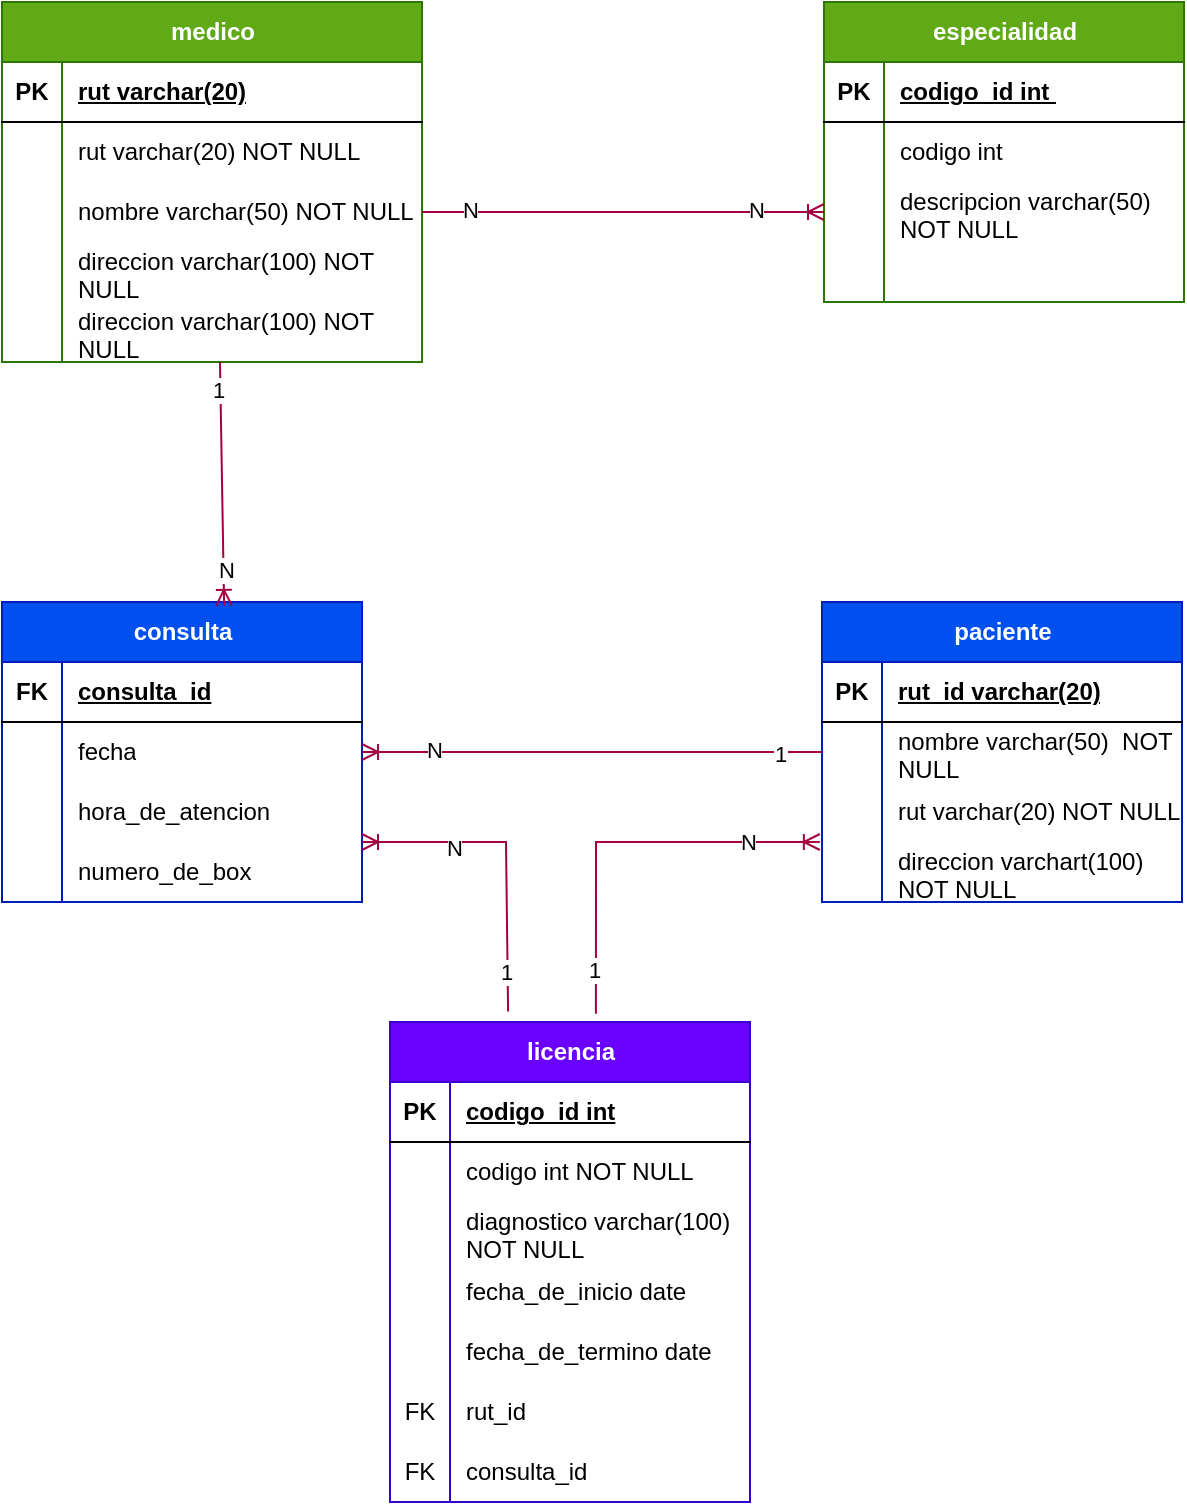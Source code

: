 <mxfile>
    <diagram name="Página-1" id="LM-IHPGKq-MYbFQBjceD">
        <mxGraphModel dx="1216" dy="787" grid="1" gridSize="10" guides="1" tooltips="1" connect="1" arrows="1" fold="1" page="1" pageScale="1" pageWidth="827" pageHeight="1169" math="0" shadow="0">
            <root>
                <mxCell id="0"/>
                <mxCell id="1" parent="0"/>
                <mxCell id="K-xoixM8OnuwbOQIEA0w-10" value="medico" style="shape=table;startSize=30;container=1;collapsible=1;childLayout=tableLayout;fixedRows=1;rowLines=0;fontStyle=1;align=center;resizeLast=1;html=1;fillColor=#60a917;fontColor=#ffffff;strokeColor=#2D7600;" parent="1" vertex="1">
                    <mxGeometry x="130" y="140" width="210" height="180" as="geometry"/>
                </mxCell>
                <mxCell id="K-xoixM8OnuwbOQIEA0w-11" value="" style="shape=tableRow;horizontal=0;startSize=0;swimlaneHead=0;swimlaneBody=0;fillColor=none;collapsible=0;dropTarget=0;points=[[0,0.5],[1,0.5]];portConstraint=eastwest;top=0;left=0;right=0;bottom=1;" parent="K-xoixM8OnuwbOQIEA0w-10" vertex="1">
                    <mxGeometry y="30" width="210" height="30" as="geometry"/>
                </mxCell>
                <mxCell id="K-xoixM8OnuwbOQIEA0w-12" value="PK" style="shape=partialRectangle;connectable=0;fillColor=none;top=0;left=0;bottom=0;right=0;fontStyle=1;overflow=hidden;whiteSpace=wrap;html=1;" parent="K-xoixM8OnuwbOQIEA0w-11" vertex="1">
                    <mxGeometry width="30" height="30" as="geometry">
                        <mxRectangle width="30" height="30" as="alternateBounds"/>
                    </mxGeometry>
                </mxCell>
                <mxCell id="K-xoixM8OnuwbOQIEA0w-13" value="rut varchar(20)" style="shape=partialRectangle;connectable=0;fillColor=none;top=0;left=0;bottom=0;right=0;align=left;spacingLeft=6;fontStyle=5;overflow=hidden;whiteSpace=wrap;html=1;" parent="K-xoixM8OnuwbOQIEA0w-11" vertex="1">
                    <mxGeometry x="30" width="180" height="30" as="geometry">
                        <mxRectangle width="180" height="30" as="alternateBounds"/>
                    </mxGeometry>
                </mxCell>
                <mxCell id="K-xoixM8OnuwbOQIEA0w-14" value="" style="shape=tableRow;horizontal=0;startSize=0;swimlaneHead=0;swimlaneBody=0;fillColor=none;collapsible=0;dropTarget=0;points=[[0,0.5],[1,0.5]];portConstraint=eastwest;top=0;left=0;right=0;bottom=0;" parent="K-xoixM8OnuwbOQIEA0w-10" vertex="1">
                    <mxGeometry y="60" width="210" height="30" as="geometry"/>
                </mxCell>
                <mxCell id="K-xoixM8OnuwbOQIEA0w-15" value="" style="shape=partialRectangle;connectable=0;fillColor=none;top=0;left=0;bottom=0;right=0;editable=1;overflow=hidden;whiteSpace=wrap;html=1;" parent="K-xoixM8OnuwbOQIEA0w-14" vertex="1">
                    <mxGeometry width="30" height="30" as="geometry">
                        <mxRectangle width="30" height="30" as="alternateBounds"/>
                    </mxGeometry>
                </mxCell>
                <mxCell id="K-xoixM8OnuwbOQIEA0w-16" value="rut varchar(20) NOT NULL" style="shape=partialRectangle;connectable=0;fillColor=none;top=0;left=0;bottom=0;right=0;align=left;spacingLeft=6;overflow=hidden;whiteSpace=wrap;html=1;" parent="K-xoixM8OnuwbOQIEA0w-14" vertex="1">
                    <mxGeometry x="30" width="180" height="30" as="geometry">
                        <mxRectangle width="180" height="30" as="alternateBounds"/>
                    </mxGeometry>
                </mxCell>
                <mxCell id="K-xoixM8OnuwbOQIEA0w-17" value="" style="shape=tableRow;horizontal=0;startSize=0;swimlaneHead=0;swimlaneBody=0;fillColor=none;collapsible=0;dropTarget=0;points=[[0,0.5],[1,0.5]];portConstraint=eastwest;top=0;left=0;right=0;bottom=0;" parent="K-xoixM8OnuwbOQIEA0w-10" vertex="1">
                    <mxGeometry y="90" width="210" height="30" as="geometry"/>
                </mxCell>
                <mxCell id="K-xoixM8OnuwbOQIEA0w-18" value="" style="shape=partialRectangle;connectable=0;fillColor=none;top=0;left=0;bottom=0;right=0;editable=1;overflow=hidden;whiteSpace=wrap;html=1;" parent="K-xoixM8OnuwbOQIEA0w-17" vertex="1">
                    <mxGeometry width="30" height="30" as="geometry">
                        <mxRectangle width="30" height="30" as="alternateBounds"/>
                    </mxGeometry>
                </mxCell>
                <mxCell id="K-xoixM8OnuwbOQIEA0w-19" value="nombre varchar(50) NOT NULL&amp;nbsp;" style="shape=partialRectangle;connectable=0;fillColor=none;top=0;left=0;bottom=0;right=0;align=left;spacingLeft=6;overflow=hidden;whiteSpace=wrap;html=1;" parent="K-xoixM8OnuwbOQIEA0w-17" vertex="1">
                    <mxGeometry x="30" width="180" height="30" as="geometry">
                        <mxRectangle width="180" height="30" as="alternateBounds"/>
                    </mxGeometry>
                </mxCell>
                <mxCell id="K-xoixM8OnuwbOQIEA0w-20" value="" style="shape=tableRow;horizontal=0;startSize=0;swimlaneHead=0;swimlaneBody=0;fillColor=none;collapsible=0;dropTarget=0;points=[[0,0.5],[1,0.5]];portConstraint=eastwest;top=0;left=0;right=0;bottom=0;" parent="K-xoixM8OnuwbOQIEA0w-10" vertex="1">
                    <mxGeometry y="120" width="210" height="30" as="geometry"/>
                </mxCell>
                <mxCell id="K-xoixM8OnuwbOQIEA0w-21" value="" style="shape=partialRectangle;connectable=0;fillColor=none;top=0;left=0;bottom=0;right=0;editable=1;overflow=hidden;whiteSpace=wrap;html=1;" parent="K-xoixM8OnuwbOQIEA0w-20" vertex="1">
                    <mxGeometry width="30" height="30" as="geometry">
                        <mxRectangle width="30" height="30" as="alternateBounds"/>
                    </mxGeometry>
                </mxCell>
                <mxCell id="K-xoixM8OnuwbOQIEA0w-22" value="direccion varchar(100) NOT NULL" style="shape=partialRectangle;connectable=0;fillColor=none;top=0;left=0;bottom=0;right=0;align=left;spacingLeft=6;overflow=hidden;whiteSpace=wrap;html=1;" parent="K-xoixM8OnuwbOQIEA0w-20" vertex="1">
                    <mxGeometry x="30" width="180" height="30" as="geometry">
                        <mxRectangle width="180" height="30" as="alternateBounds"/>
                    </mxGeometry>
                </mxCell>
                <mxCell id="K-xoixM8OnuwbOQIEA0w-383" value="" style="shape=tableRow;horizontal=0;startSize=0;swimlaneHead=0;swimlaneBody=0;fillColor=none;collapsible=0;dropTarget=0;points=[[0,0.5],[1,0.5]];portConstraint=eastwest;top=0;left=0;right=0;bottom=0;" parent="K-xoixM8OnuwbOQIEA0w-10" vertex="1">
                    <mxGeometry y="150" width="210" height="30" as="geometry"/>
                </mxCell>
                <mxCell id="K-xoixM8OnuwbOQIEA0w-384" value="" style="shape=partialRectangle;connectable=0;fillColor=none;top=0;left=0;bottom=0;right=0;editable=1;overflow=hidden;whiteSpace=wrap;html=1;" parent="K-xoixM8OnuwbOQIEA0w-383" vertex="1">
                    <mxGeometry width="30" height="30" as="geometry">
                        <mxRectangle width="30" height="30" as="alternateBounds"/>
                    </mxGeometry>
                </mxCell>
                <mxCell id="K-xoixM8OnuwbOQIEA0w-385" value="direccion varchar(100) NOT NULL" style="shape=partialRectangle;connectable=0;fillColor=none;top=0;left=0;bottom=0;right=0;align=left;spacingLeft=6;overflow=hidden;whiteSpace=wrap;html=1;" parent="K-xoixM8OnuwbOQIEA0w-383" vertex="1">
                    <mxGeometry x="30" width="180" height="30" as="geometry">
                        <mxRectangle width="180" height="30" as="alternateBounds"/>
                    </mxGeometry>
                </mxCell>
                <mxCell id="K-xoixM8OnuwbOQIEA0w-23" value="especialidad" style="shape=table;startSize=30;container=1;collapsible=1;childLayout=tableLayout;fixedRows=1;rowLines=0;fontStyle=1;align=center;resizeLast=1;html=1;fillColor=#60a917;fontColor=#ffffff;strokeColor=#2D7600;" parent="1" vertex="1">
                    <mxGeometry x="541" y="140" width="180" height="150" as="geometry"/>
                </mxCell>
                <mxCell id="K-xoixM8OnuwbOQIEA0w-24" value="" style="shape=tableRow;horizontal=0;startSize=0;swimlaneHead=0;swimlaneBody=0;fillColor=none;collapsible=0;dropTarget=0;points=[[0,0.5],[1,0.5]];portConstraint=eastwest;top=0;left=0;right=0;bottom=1;" parent="K-xoixM8OnuwbOQIEA0w-23" vertex="1">
                    <mxGeometry y="30" width="180" height="30" as="geometry"/>
                </mxCell>
                <mxCell id="K-xoixM8OnuwbOQIEA0w-25" value="PK" style="shape=partialRectangle;connectable=0;fillColor=none;top=0;left=0;bottom=0;right=0;fontStyle=1;overflow=hidden;whiteSpace=wrap;html=1;" parent="K-xoixM8OnuwbOQIEA0w-24" vertex="1">
                    <mxGeometry width="30" height="30" as="geometry">
                        <mxRectangle width="30" height="30" as="alternateBounds"/>
                    </mxGeometry>
                </mxCell>
                <mxCell id="K-xoixM8OnuwbOQIEA0w-26" value="codigo_id int&amp;nbsp;" style="shape=partialRectangle;connectable=0;fillColor=none;top=0;left=0;bottom=0;right=0;align=left;spacingLeft=6;fontStyle=5;overflow=hidden;whiteSpace=wrap;html=1;" parent="K-xoixM8OnuwbOQIEA0w-24" vertex="1">
                    <mxGeometry x="30" width="150" height="30" as="geometry">
                        <mxRectangle width="150" height="30" as="alternateBounds"/>
                    </mxGeometry>
                </mxCell>
                <mxCell id="K-xoixM8OnuwbOQIEA0w-27" value="" style="shape=tableRow;horizontal=0;startSize=0;swimlaneHead=0;swimlaneBody=0;fillColor=none;collapsible=0;dropTarget=0;points=[[0,0.5],[1,0.5]];portConstraint=eastwest;top=0;left=0;right=0;bottom=0;" parent="K-xoixM8OnuwbOQIEA0w-23" vertex="1">
                    <mxGeometry y="60" width="180" height="30" as="geometry"/>
                </mxCell>
                <mxCell id="K-xoixM8OnuwbOQIEA0w-28" value="" style="shape=partialRectangle;connectable=0;fillColor=none;top=0;left=0;bottom=0;right=0;editable=1;overflow=hidden;whiteSpace=wrap;html=1;" parent="K-xoixM8OnuwbOQIEA0w-27" vertex="1">
                    <mxGeometry width="30" height="30" as="geometry">
                        <mxRectangle width="30" height="30" as="alternateBounds"/>
                    </mxGeometry>
                </mxCell>
                <mxCell id="K-xoixM8OnuwbOQIEA0w-29" value="codigo int&amp;nbsp;" style="shape=partialRectangle;connectable=0;fillColor=none;top=0;left=0;bottom=0;right=0;align=left;spacingLeft=6;overflow=hidden;whiteSpace=wrap;html=1;" parent="K-xoixM8OnuwbOQIEA0w-27" vertex="1">
                    <mxGeometry x="30" width="150" height="30" as="geometry">
                        <mxRectangle width="150" height="30" as="alternateBounds"/>
                    </mxGeometry>
                </mxCell>
                <mxCell id="K-xoixM8OnuwbOQIEA0w-30" value="" style="shape=tableRow;horizontal=0;startSize=0;swimlaneHead=0;swimlaneBody=0;fillColor=none;collapsible=0;dropTarget=0;points=[[0,0.5],[1,0.5]];portConstraint=eastwest;top=0;left=0;right=0;bottom=0;" parent="K-xoixM8OnuwbOQIEA0w-23" vertex="1">
                    <mxGeometry y="90" width="180" height="30" as="geometry"/>
                </mxCell>
                <mxCell id="K-xoixM8OnuwbOQIEA0w-31" value="" style="shape=partialRectangle;connectable=0;fillColor=none;top=0;left=0;bottom=0;right=0;editable=1;overflow=hidden;whiteSpace=wrap;html=1;" parent="K-xoixM8OnuwbOQIEA0w-30" vertex="1">
                    <mxGeometry width="30" height="30" as="geometry">
                        <mxRectangle width="30" height="30" as="alternateBounds"/>
                    </mxGeometry>
                </mxCell>
                <mxCell id="K-xoixM8OnuwbOQIEA0w-32" value="descripcion varchar(50)&amp;nbsp; NOT NULL" style="shape=partialRectangle;connectable=0;fillColor=none;top=0;left=0;bottom=0;right=0;align=left;spacingLeft=6;overflow=hidden;whiteSpace=wrap;html=1;" parent="K-xoixM8OnuwbOQIEA0w-30" vertex="1">
                    <mxGeometry x="30" width="150" height="30" as="geometry">
                        <mxRectangle width="150" height="30" as="alternateBounds"/>
                    </mxGeometry>
                </mxCell>
                <mxCell id="K-xoixM8OnuwbOQIEA0w-33" value="" style="shape=tableRow;horizontal=0;startSize=0;swimlaneHead=0;swimlaneBody=0;fillColor=none;collapsible=0;dropTarget=0;points=[[0,0.5],[1,0.5]];portConstraint=eastwest;top=0;left=0;right=0;bottom=0;" parent="K-xoixM8OnuwbOQIEA0w-23" vertex="1">
                    <mxGeometry y="120" width="180" height="30" as="geometry"/>
                </mxCell>
                <mxCell id="K-xoixM8OnuwbOQIEA0w-34" value="" style="shape=partialRectangle;connectable=0;fillColor=none;top=0;left=0;bottom=0;right=0;editable=1;overflow=hidden;whiteSpace=wrap;html=1;" parent="K-xoixM8OnuwbOQIEA0w-33" vertex="1">
                    <mxGeometry width="30" height="30" as="geometry">
                        <mxRectangle width="30" height="30" as="alternateBounds"/>
                    </mxGeometry>
                </mxCell>
                <mxCell id="K-xoixM8OnuwbOQIEA0w-35" value="" style="shape=partialRectangle;connectable=0;fillColor=none;top=0;left=0;bottom=0;right=0;align=left;spacingLeft=6;overflow=hidden;whiteSpace=wrap;html=1;" parent="K-xoixM8OnuwbOQIEA0w-33" vertex="1">
                    <mxGeometry x="30" width="150" height="30" as="geometry">
                        <mxRectangle width="150" height="30" as="alternateBounds"/>
                    </mxGeometry>
                </mxCell>
                <mxCell id="K-xoixM8OnuwbOQIEA0w-36" value="consulta" style="shape=table;startSize=30;container=1;collapsible=1;childLayout=tableLayout;fixedRows=1;rowLines=0;fontStyle=1;align=center;resizeLast=1;html=1;fillColor=#0050ef;fontColor=#ffffff;strokeColor=#001DBC;" parent="1" vertex="1">
                    <mxGeometry x="130" y="440" width="180" height="150" as="geometry"/>
                </mxCell>
                <mxCell id="K-xoixM8OnuwbOQIEA0w-37" value="" style="shape=tableRow;horizontal=0;startSize=0;swimlaneHead=0;swimlaneBody=0;fillColor=none;collapsible=0;dropTarget=0;points=[[0,0.5],[1,0.5]];portConstraint=eastwest;top=0;left=0;right=0;bottom=1;" parent="K-xoixM8OnuwbOQIEA0w-36" vertex="1">
                    <mxGeometry y="30" width="180" height="30" as="geometry"/>
                </mxCell>
                <mxCell id="K-xoixM8OnuwbOQIEA0w-38" value="FK" style="shape=partialRectangle;connectable=0;fillColor=none;top=0;left=0;bottom=0;right=0;fontStyle=1;overflow=hidden;whiteSpace=wrap;html=1;" parent="K-xoixM8OnuwbOQIEA0w-37" vertex="1">
                    <mxGeometry width="30" height="30" as="geometry">
                        <mxRectangle width="30" height="30" as="alternateBounds"/>
                    </mxGeometry>
                </mxCell>
                <mxCell id="K-xoixM8OnuwbOQIEA0w-39" value="consulta_id" style="shape=partialRectangle;connectable=0;fillColor=none;top=0;left=0;bottom=0;right=0;align=left;spacingLeft=6;fontStyle=5;overflow=hidden;whiteSpace=wrap;html=1;" parent="K-xoixM8OnuwbOQIEA0w-37" vertex="1">
                    <mxGeometry x="30" width="150" height="30" as="geometry">
                        <mxRectangle width="150" height="30" as="alternateBounds"/>
                    </mxGeometry>
                </mxCell>
                <mxCell id="K-xoixM8OnuwbOQIEA0w-40" value="" style="shape=tableRow;horizontal=0;startSize=0;swimlaneHead=0;swimlaneBody=0;fillColor=none;collapsible=0;dropTarget=0;points=[[0,0.5],[1,0.5]];portConstraint=eastwest;top=0;left=0;right=0;bottom=0;" parent="K-xoixM8OnuwbOQIEA0w-36" vertex="1">
                    <mxGeometry y="60" width="180" height="30" as="geometry"/>
                </mxCell>
                <mxCell id="K-xoixM8OnuwbOQIEA0w-41" value="" style="shape=partialRectangle;connectable=0;fillColor=none;top=0;left=0;bottom=0;right=0;editable=1;overflow=hidden;whiteSpace=wrap;html=1;" parent="K-xoixM8OnuwbOQIEA0w-40" vertex="1">
                    <mxGeometry width="30" height="30" as="geometry">
                        <mxRectangle width="30" height="30" as="alternateBounds"/>
                    </mxGeometry>
                </mxCell>
                <mxCell id="K-xoixM8OnuwbOQIEA0w-42" value="fecha" style="shape=partialRectangle;connectable=0;fillColor=none;top=0;left=0;bottom=0;right=0;align=left;spacingLeft=6;overflow=hidden;whiteSpace=wrap;html=1;" parent="K-xoixM8OnuwbOQIEA0w-40" vertex="1">
                    <mxGeometry x="30" width="150" height="30" as="geometry">
                        <mxRectangle width="150" height="30" as="alternateBounds"/>
                    </mxGeometry>
                </mxCell>
                <mxCell id="K-xoixM8OnuwbOQIEA0w-43" value="" style="shape=tableRow;horizontal=0;startSize=0;swimlaneHead=0;swimlaneBody=0;fillColor=none;collapsible=0;dropTarget=0;points=[[0,0.5],[1,0.5]];portConstraint=eastwest;top=0;left=0;right=0;bottom=0;" parent="K-xoixM8OnuwbOQIEA0w-36" vertex="1">
                    <mxGeometry y="90" width="180" height="30" as="geometry"/>
                </mxCell>
                <mxCell id="K-xoixM8OnuwbOQIEA0w-44" value="" style="shape=partialRectangle;connectable=0;fillColor=none;top=0;left=0;bottom=0;right=0;editable=1;overflow=hidden;whiteSpace=wrap;html=1;" parent="K-xoixM8OnuwbOQIEA0w-43" vertex="1">
                    <mxGeometry width="30" height="30" as="geometry">
                        <mxRectangle width="30" height="30" as="alternateBounds"/>
                    </mxGeometry>
                </mxCell>
                <mxCell id="K-xoixM8OnuwbOQIEA0w-45" value="hora_de_atencion" style="shape=partialRectangle;connectable=0;fillColor=none;top=0;left=0;bottom=0;right=0;align=left;spacingLeft=6;overflow=hidden;whiteSpace=wrap;html=1;" parent="K-xoixM8OnuwbOQIEA0w-43" vertex="1">
                    <mxGeometry x="30" width="150" height="30" as="geometry">
                        <mxRectangle width="150" height="30" as="alternateBounds"/>
                    </mxGeometry>
                </mxCell>
                <mxCell id="K-xoixM8OnuwbOQIEA0w-46" value="" style="shape=tableRow;horizontal=0;startSize=0;swimlaneHead=0;swimlaneBody=0;fillColor=none;collapsible=0;dropTarget=0;points=[[0,0.5],[1,0.5]];portConstraint=eastwest;top=0;left=0;right=0;bottom=0;" parent="K-xoixM8OnuwbOQIEA0w-36" vertex="1">
                    <mxGeometry y="120" width="180" height="30" as="geometry"/>
                </mxCell>
                <mxCell id="K-xoixM8OnuwbOQIEA0w-47" value="" style="shape=partialRectangle;connectable=0;fillColor=none;top=0;left=0;bottom=0;right=0;editable=1;overflow=hidden;whiteSpace=wrap;html=1;" parent="K-xoixM8OnuwbOQIEA0w-46" vertex="1">
                    <mxGeometry width="30" height="30" as="geometry">
                        <mxRectangle width="30" height="30" as="alternateBounds"/>
                    </mxGeometry>
                </mxCell>
                <mxCell id="K-xoixM8OnuwbOQIEA0w-48" value="numero_de_box" style="shape=partialRectangle;connectable=0;fillColor=none;top=0;left=0;bottom=0;right=0;align=left;spacingLeft=6;overflow=hidden;whiteSpace=wrap;html=1;" parent="K-xoixM8OnuwbOQIEA0w-46" vertex="1">
                    <mxGeometry x="30" width="150" height="30" as="geometry">
                        <mxRectangle width="150" height="30" as="alternateBounds"/>
                    </mxGeometry>
                </mxCell>
                <mxCell id="K-xoixM8OnuwbOQIEA0w-49" value="paciente" style="shape=table;startSize=30;container=1;collapsible=1;childLayout=tableLayout;fixedRows=1;rowLines=0;fontStyle=1;align=center;resizeLast=1;html=1;fillColor=#0050ef;fontColor=#ffffff;strokeColor=#001DBC;" parent="1" vertex="1">
                    <mxGeometry x="540" y="440" width="180" height="150" as="geometry"/>
                </mxCell>
                <mxCell id="K-xoixM8OnuwbOQIEA0w-50" value="" style="shape=tableRow;horizontal=0;startSize=0;swimlaneHead=0;swimlaneBody=0;fillColor=none;collapsible=0;dropTarget=0;points=[[0,0.5],[1,0.5]];portConstraint=eastwest;top=0;left=0;right=0;bottom=1;" parent="K-xoixM8OnuwbOQIEA0w-49" vertex="1">
                    <mxGeometry y="30" width="180" height="30" as="geometry"/>
                </mxCell>
                <mxCell id="K-xoixM8OnuwbOQIEA0w-51" value="PK" style="shape=partialRectangle;connectable=0;fillColor=none;top=0;left=0;bottom=0;right=0;fontStyle=1;overflow=hidden;whiteSpace=wrap;html=1;" parent="K-xoixM8OnuwbOQIEA0w-50" vertex="1">
                    <mxGeometry width="30" height="30" as="geometry">
                        <mxRectangle width="30" height="30" as="alternateBounds"/>
                    </mxGeometry>
                </mxCell>
                <mxCell id="K-xoixM8OnuwbOQIEA0w-52" value="rut_id varchar(20)" style="shape=partialRectangle;connectable=0;fillColor=none;top=0;left=0;bottom=0;right=0;align=left;spacingLeft=6;fontStyle=5;overflow=hidden;whiteSpace=wrap;html=1;" parent="K-xoixM8OnuwbOQIEA0w-50" vertex="1">
                    <mxGeometry x="30" width="150" height="30" as="geometry">
                        <mxRectangle width="150" height="30" as="alternateBounds"/>
                    </mxGeometry>
                </mxCell>
                <mxCell id="K-xoixM8OnuwbOQIEA0w-53" value="" style="shape=tableRow;horizontal=0;startSize=0;swimlaneHead=0;swimlaneBody=0;fillColor=none;collapsible=0;dropTarget=0;points=[[0,0.5],[1,0.5]];portConstraint=eastwest;top=0;left=0;right=0;bottom=0;" parent="K-xoixM8OnuwbOQIEA0w-49" vertex="1">
                    <mxGeometry y="60" width="180" height="30" as="geometry"/>
                </mxCell>
                <mxCell id="K-xoixM8OnuwbOQIEA0w-54" value="" style="shape=partialRectangle;connectable=0;fillColor=none;top=0;left=0;bottom=0;right=0;editable=1;overflow=hidden;whiteSpace=wrap;html=1;" parent="K-xoixM8OnuwbOQIEA0w-53" vertex="1">
                    <mxGeometry width="30" height="30" as="geometry">
                        <mxRectangle width="30" height="30" as="alternateBounds"/>
                    </mxGeometry>
                </mxCell>
                <mxCell id="K-xoixM8OnuwbOQIEA0w-55" value="nombre varchar(50)&amp;nbsp; NOT NULL" style="shape=partialRectangle;connectable=0;fillColor=none;top=0;left=0;bottom=0;right=0;align=left;spacingLeft=6;overflow=hidden;whiteSpace=wrap;html=1;" parent="K-xoixM8OnuwbOQIEA0w-53" vertex="1">
                    <mxGeometry x="30" width="150" height="30" as="geometry">
                        <mxRectangle width="150" height="30" as="alternateBounds"/>
                    </mxGeometry>
                </mxCell>
                <mxCell id="K-xoixM8OnuwbOQIEA0w-56" value="" style="shape=tableRow;horizontal=0;startSize=0;swimlaneHead=0;swimlaneBody=0;fillColor=none;collapsible=0;dropTarget=0;points=[[0,0.5],[1,0.5]];portConstraint=eastwest;top=0;left=0;right=0;bottom=0;" parent="K-xoixM8OnuwbOQIEA0w-49" vertex="1">
                    <mxGeometry y="90" width="180" height="30" as="geometry"/>
                </mxCell>
                <mxCell id="K-xoixM8OnuwbOQIEA0w-57" value="" style="shape=partialRectangle;connectable=0;fillColor=none;top=0;left=0;bottom=0;right=0;editable=1;overflow=hidden;whiteSpace=wrap;html=1;" parent="K-xoixM8OnuwbOQIEA0w-56" vertex="1">
                    <mxGeometry width="30" height="30" as="geometry">
                        <mxRectangle width="30" height="30" as="alternateBounds"/>
                    </mxGeometry>
                </mxCell>
                <mxCell id="K-xoixM8OnuwbOQIEA0w-58" value="rut varchar(20) NOT NULL" style="shape=partialRectangle;connectable=0;fillColor=none;top=0;left=0;bottom=0;right=0;align=left;spacingLeft=6;overflow=hidden;whiteSpace=wrap;html=1;" parent="K-xoixM8OnuwbOQIEA0w-56" vertex="1">
                    <mxGeometry x="30" width="150" height="30" as="geometry">
                        <mxRectangle width="150" height="30" as="alternateBounds"/>
                    </mxGeometry>
                </mxCell>
                <mxCell id="K-xoixM8OnuwbOQIEA0w-59" value="" style="shape=tableRow;horizontal=0;startSize=0;swimlaneHead=0;swimlaneBody=0;fillColor=none;collapsible=0;dropTarget=0;points=[[0,0.5],[1,0.5]];portConstraint=eastwest;top=0;left=0;right=0;bottom=0;" parent="K-xoixM8OnuwbOQIEA0w-49" vertex="1">
                    <mxGeometry y="120" width="180" height="30" as="geometry"/>
                </mxCell>
                <mxCell id="K-xoixM8OnuwbOQIEA0w-60" value="" style="shape=partialRectangle;connectable=0;fillColor=none;top=0;left=0;bottom=0;right=0;editable=1;overflow=hidden;whiteSpace=wrap;html=1;" parent="K-xoixM8OnuwbOQIEA0w-59" vertex="1">
                    <mxGeometry width="30" height="30" as="geometry">
                        <mxRectangle width="30" height="30" as="alternateBounds"/>
                    </mxGeometry>
                </mxCell>
                <mxCell id="K-xoixM8OnuwbOQIEA0w-61" value="direccion varchart(100) NOT NULL" style="shape=partialRectangle;connectable=0;fillColor=none;top=0;left=0;bottom=0;right=0;align=left;spacingLeft=6;overflow=hidden;whiteSpace=wrap;html=1;" parent="K-xoixM8OnuwbOQIEA0w-59" vertex="1">
                    <mxGeometry x="30" width="150" height="30" as="geometry">
                        <mxRectangle width="150" height="30" as="alternateBounds"/>
                    </mxGeometry>
                </mxCell>
                <mxCell id="K-xoixM8OnuwbOQIEA0w-62" value="" style="edgeStyle=entityRelationEdgeStyle;fontSize=12;html=1;endArrow=ERoneToMany;rounded=0;exitX=1;exitY=0.5;exitDx=0;exitDy=0;entryX=0;entryY=0.5;entryDx=0;entryDy=0;fillColor=#d80073;strokeColor=#A50040;" parent="1" source="K-xoixM8OnuwbOQIEA0w-17" target="K-xoixM8OnuwbOQIEA0w-30" edge="1">
                    <mxGeometry width="100" height="100" relative="1" as="geometry">
                        <mxPoint x="360" y="440" as="sourcePoint"/>
                        <mxPoint x="460" y="340" as="targetPoint"/>
                    </mxGeometry>
                </mxCell>
                <mxCell id="K-xoixM8OnuwbOQIEA0w-391" value="N" style="edgeLabel;html=1;align=center;verticalAlign=middle;resizable=0;points=[];" parent="K-xoixM8OnuwbOQIEA0w-62" vertex="1" connectable="0">
                    <mxGeometry x="0.662" y="1" relative="1" as="geometry">
                        <mxPoint as="offset"/>
                    </mxGeometry>
                </mxCell>
                <mxCell id="K-xoixM8OnuwbOQIEA0w-392" value="N" style="edgeLabel;html=1;align=center;verticalAlign=middle;resizable=0;points=[];" parent="K-xoixM8OnuwbOQIEA0w-62" vertex="1" connectable="0">
                    <mxGeometry x="-0.761" y="1" relative="1" as="geometry">
                        <mxPoint as="offset"/>
                    </mxGeometry>
                </mxCell>
                <mxCell id="K-xoixM8OnuwbOQIEA0w-65" value="" style="edgeStyle=entityRelationEdgeStyle;fontSize=12;html=1;endArrow=ERoneToMany;rounded=0;exitX=0;exitY=0.5;exitDx=0;exitDy=0;entryX=1;entryY=0.5;entryDx=0;entryDy=0;fillColor=#d80073;strokeColor=#A50040;" parent="1" source="K-xoixM8OnuwbOQIEA0w-53" target="K-xoixM8OnuwbOQIEA0w-40" edge="1">
                    <mxGeometry width="100" height="100" relative="1" as="geometry">
                        <mxPoint x="360" y="440" as="sourcePoint"/>
                        <mxPoint x="460" y="340" as="targetPoint"/>
                    </mxGeometry>
                </mxCell>
                <mxCell id="K-xoixM8OnuwbOQIEA0w-393" value="1" style="edgeLabel;html=1;align=center;verticalAlign=middle;resizable=0;points=[];" parent="K-xoixM8OnuwbOQIEA0w-65" vertex="1" connectable="0">
                    <mxGeometry x="-0.817" y="1" relative="1" as="geometry">
                        <mxPoint as="offset"/>
                    </mxGeometry>
                </mxCell>
                <mxCell id="K-xoixM8OnuwbOQIEA0w-394" value="N" style="edgeLabel;html=1;align=center;verticalAlign=middle;resizable=0;points=[];" parent="K-xoixM8OnuwbOQIEA0w-65" vertex="1" connectable="0">
                    <mxGeometry x="0.687" y="-1" relative="1" as="geometry">
                        <mxPoint as="offset"/>
                    </mxGeometry>
                </mxCell>
                <mxCell id="K-xoixM8OnuwbOQIEA0w-81" value="licencia" style="shape=table;startSize=30;container=1;collapsible=1;childLayout=tableLayout;fixedRows=1;rowLines=0;fontStyle=1;align=center;resizeLast=1;html=1;fillColor=#6a00ff;fontColor=#ffffff;strokeColor=#3700CC;" parent="1" vertex="1">
                    <mxGeometry x="324" y="650" width="180" height="240" as="geometry"/>
                </mxCell>
                <mxCell id="K-xoixM8OnuwbOQIEA0w-82" value="" style="shape=tableRow;horizontal=0;startSize=0;swimlaneHead=0;swimlaneBody=0;fillColor=none;collapsible=0;dropTarget=0;points=[[0,0.5],[1,0.5]];portConstraint=eastwest;top=0;left=0;right=0;bottom=1;" parent="K-xoixM8OnuwbOQIEA0w-81" vertex="1">
                    <mxGeometry y="30" width="180" height="30" as="geometry"/>
                </mxCell>
                <mxCell id="K-xoixM8OnuwbOQIEA0w-83" value="PK" style="shape=partialRectangle;connectable=0;fillColor=none;top=0;left=0;bottom=0;right=0;fontStyle=1;overflow=hidden;whiteSpace=wrap;html=1;" parent="K-xoixM8OnuwbOQIEA0w-82" vertex="1">
                    <mxGeometry width="30" height="30" as="geometry">
                        <mxRectangle width="30" height="30" as="alternateBounds"/>
                    </mxGeometry>
                </mxCell>
                <mxCell id="K-xoixM8OnuwbOQIEA0w-84" value="codigo_id int" style="shape=partialRectangle;connectable=0;fillColor=none;top=0;left=0;bottom=0;right=0;align=left;spacingLeft=6;fontStyle=5;overflow=hidden;whiteSpace=wrap;html=1;" parent="K-xoixM8OnuwbOQIEA0w-82" vertex="1">
                    <mxGeometry x="30" width="150" height="30" as="geometry">
                        <mxRectangle width="150" height="30" as="alternateBounds"/>
                    </mxGeometry>
                </mxCell>
                <mxCell id="K-xoixM8OnuwbOQIEA0w-85" value="" style="shape=tableRow;horizontal=0;startSize=0;swimlaneHead=0;swimlaneBody=0;fillColor=none;collapsible=0;dropTarget=0;points=[[0,0.5],[1,0.5]];portConstraint=eastwest;top=0;left=0;right=0;bottom=0;" parent="K-xoixM8OnuwbOQIEA0w-81" vertex="1">
                    <mxGeometry y="60" width="180" height="30" as="geometry"/>
                </mxCell>
                <mxCell id="K-xoixM8OnuwbOQIEA0w-86" value="" style="shape=partialRectangle;connectable=0;fillColor=none;top=0;left=0;bottom=0;right=0;editable=1;overflow=hidden;whiteSpace=wrap;html=1;" parent="K-xoixM8OnuwbOQIEA0w-85" vertex="1">
                    <mxGeometry width="30" height="30" as="geometry">
                        <mxRectangle width="30" height="30" as="alternateBounds"/>
                    </mxGeometry>
                </mxCell>
                <mxCell id="K-xoixM8OnuwbOQIEA0w-87" value="codigo int NOT NULL" style="shape=partialRectangle;connectable=0;fillColor=none;top=0;left=0;bottom=0;right=0;align=left;spacingLeft=6;overflow=hidden;whiteSpace=wrap;html=1;" parent="K-xoixM8OnuwbOQIEA0w-85" vertex="1">
                    <mxGeometry x="30" width="150" height="30" as="geometry">
                        <mxRectangle width="150" height="30" as="alternateBounds"/>
                    </mxGeometry>
                </mxCell>
                <mxCell id="K-xoixM8OnuwbOQIEA0w-88" value="" style="shape=tableRow;horizontal=0;startSize=0;swimlaneHead=0;swimlaneBody=0;fillColor=none;collapsible=0;dropTarget=0;points=[[0,0.5],[1,0.5]];portConstraint=eastwest;top=0;left=0;right=0;bottom=0;" parent="K-xoixM8OnuwbOQIEA0w-81" vertex="1">
                    <mxGeometry y="90" width="180" height="30" as="geometry"/>
                </mxCell>
                <mxCell id="K-xoixM8OnuwbOQIEA0w-89" value="" style="shape=partialRectangle;connectable=0;fillColor=none;top=0;left=0;bottom=0;right=0;editable=1;overflow=hidden;whiteSpace=wrap;html=1;" parent="K-xoixM8OnuwbOQIEA0w-88" vertex="1">
                    <mxGeometry width="30" height="30" as="geometry">
                        <mxRectangle width="30" height="30" as="alternateBounds"/>
                    </mxGeometry>
                </mxCell>
                <mxCell id="K-xoixM8OnuwbOQIEA0w-90" value="diagnostico varchar(100) NOT NULL" style="shape=partialRectangle;connectable=0;fillColor=none;top=0;left=0;bottom=0;right=0;align=left;spacingLeft=6;overflow=hidden;whiteSpace=wrap;html=1;" parent="K-xoixM8OnuwbOQIEA0w-88" vertex="1">
                    <mxGeometry x="30" width="150" height="30" as="geometry">
                        <mxRectangle width="150" height="30" as="alternateBounds"/>
                    </mxGeometry>
                </mxCell>
                <mxCell id="K-xoixM8OnuwbOQIEA0w-91" value="" style="shape=tableRow;horizontal=0;startSize=0;swimlaneHead=0;swimlaneBody=0;fillColor=none;collapsible=0;dropTarget=0;points=[[0,0.5],[1,0.5]];portConstraint=eastwest;top=0;left=0;right=0;bottom=0;" parent="K-xoixM8OnuwbOQIEA0w-81" vertex="1">
                    <mxGeometry y="120" width="180" height="30" as="geometry"/>
                </mxCell>
                <mxCell id="K-xoixM8OnuwbOQIEA0w-92" value="" style="shape=partialRectangle;connectable=0;fillColor=none;top=0;left=0;bottom=0;right=0;editable=1;overflow=hidden;whiteSpace=wrap;html=1;" parent="K-xoixM8OnuwbOQIEA0w-91" vertex="1">
                    <mxGeometry width="30" height="30" as="geometry">
                        <mxRectangle width="30" height="30" as="alternateBounds"/>
                    </mxGeometry>
                </mxCell>
                <mxCell id="K-xoixM8OnuwbOQIEA0w-93" value="fecha_de_inicio date" style="shape=partialRectangle;connectable=0;fillColor=none;top=0;left=0;bottom=0;right=0;align=left;spacingLeft=6;overflow=hidden;whiteSpace=wrap;html=1;" parent="K-xoixM8OnuwbOQIEA0w-91" vertex="1">
                    <mxGeometry x="30" width="150" height="30" as="geometry">
                        <mxRectangle width="150" height="30" as="alternateBounds"/>
                    </mxGeometry>
                </mxCell>
                <mxCell id="K-xoixM8OnuwbOQIEA0w-380" value="" style="shape=tableRow;horizontal=0;startSize=0;swimlaneHead=0;swimlaneBody=0;fillColor=none;collapsible=0;dropTarget=0;points=[[0,0.5],[1,0.5]];portConstraint=eastwest;top=0;left=0;right=0;bottom=0;" parent="K-xoixM8OnuwbOQIEA0w-81" vertex="1">
                    <mxGeometry y="150" width="180" height="30" as="geometry"/>
                </mxCell>
                <mxCell id="K-xoixM8OnuwbOQIEA0w-381" value="" style="shape=partialRectangle;connectable=0;fillColor=none;top=0;left=0;bottom=0;right=0;editable=1;overflow=hidden;whiteSpace=wrap;html=1;" parent="K-xoixM8OnuwbOQIEA0w-380" vertex="1">
                    <mxGeometry width="30" height="30" as="geometry">
                        <mxRectangle width="30" height="30" as="alternateBounds"/>
                    </mxGeometry>
                </mxCell>
                <mxCell id="K-xoixM8OnuwbOQIEA0w-382" value="fecha_de_termino date" style="shape=partialRectangle;connectable=0;fillColor=none;top=0;left=0;bottom=0;right=0;align=left;spacingLeft=6;overflow=hidden;whiteSpace=wrap;html=1;" parent="K-xoixM8OnuwbOQIEA0w-380" vertex="1">
                    <mxGeometry x="30" width="150" height="30" as="geometry">
                        <mxRectangle width="150" height="30" as="alternateBounds"/>
                    </mxGeometry>
                </mxCell>
                <mxCell id="K-xoixM8OnuwbOQIEA0w-414" value="" style="shape=tableRow;horizontal=0;startSize=0;swimlaneHead=0;swimlaneBody=0;fillColor=none;collapsible=0;dropTarget=0;points=[[0,0.5],[1,0.5]];portConstraint=eastwest;top=0;left=0;right=0;bottom=0;" parent="K-xoixM8OnuwbOQIEA0w-81" vertex="1">
                    <mxGeometry y="180" width="180" height="30" as="geometry"/>
                </mxCell>
                <mxCell id="K-xoixM8OnuwbOQIEA0w-415" value="FK" style="shape=partialRectangle;connectable=0;fillColor=none;top=0;left=0;bottom=0;right=0;editable=1;overflow=hidden;whiteSpace=wrap;html=1;" parent="K-xoixM8OnuwbOQIEA0w-414" vertex="1">
                    <mxGeometry width="30" height="30" as="geometry">
                        <mxRectangle width="30" height="30" as="alternateBounds"/>
                    </mxGeometry>
                </mxCell>
                <mxCell id="K-xoixM8OnuwbOQIEA0w-416" value="rut_id&amp;nbsp;" style="shape=partialRectangle;connectable=0;fillColor=none;top=0;left=0;bottom=0;right=0;align=left;spacingLeft=6;overflow=hidden;whiteSpace=wrap;html=1;" parent="K-xoixM8OnuwbOQIEA0w-414" vertex="1">
                    <mxGeometry x="30" width="150" height="30" as="geometry">
                        <mxRectangle width="150" height="30" as="alternateBounds"/>
                    </mxGeometry>
                </mxCell>
                <mxCell id="K-xoixM8OnuwbOQIEA0w-436" value="" style="shape=tableRow;horizontal=0;startSize=0;swimlaneHead=0;swimlaneBody=0;fillColor=none;collapsible=0;dropTarget=0;points=[[0,0.5],[1,0.5]];portConstraint=eastwest;top=0;left=0;right=0;bottom=0;" parent="K-xoixM8OnuwbOQIEA0w-81" vertex="1">
                    <mxGeometry y="210" width="180" height="30" as="geometry"/>
                </mxCell>
                <mxCell id="K-xoixM8OnuwbOQIEA0w-437" value="FK" style="shape=partialRectangle;connectable=0;fillColor=none;top=0;left=0;bottom=0;right=0;editable=1;overflow=hidden;whiteSpace=wrap;html=1;" parent="K-xoixM8OnuwbOQIEA0w-436" vertex="1">
                    <mxGeometry width="30" height="30" as="geometry">
                        <mxRectangle width="30" height="30" as="alternateBounds"/>
                    </mxGeometry>
                </mxCell>
                <mxCell id="K-xoixM8OnuwbOQIEA0w-438" value="consulta_id" style="shape=partialRectangle;connectable=0;fillColor=none;top=0;left=0;bottom=0;right=0;align=left;spacingLeft=6;overflow=hidden;whiteSpace=wrap;html=1;" parent="K-xoixM8OnuwbOQIEA0w-436" vertex="1">
                    <mxGeometry x="30" width="150" height="30" as="geometry">
                        <mxRectangle width="150" height="30" as="alternateBounds"/>
                    </mxGeometry>
                </mxCell>
                <mxCell id="K-xoixM8OnuwbOQIEA0w-386" value="" style="fontSize=12;html=1;endArrow=ERoneToMany;rounded=0;exitX=0.519;exitY=1;exitDx=0;exitDy=0;exitPerimeter=0;entryX=0.617;entryY=0.013;entryDx=0;entryDy=0;entryPerimeter=0;fillColor=#d80073;strokeColor=#A50040;" parent="1" source="K-xoixM8OnuwbOQIEA0w-383" target="K-xoixM8OnuwbOQIEA0w-36" edge="1">
                    <mxGeometry width="100" height="100" relative="1" as="geometry">
                        <mxPoint x="360" y="460" as="sourcePoint"/>
                        <mxPoint x="460" y="360" as="targetPoint"/>
                    </mxGeometry>
                </mxCell>
                <mxCell id="K-xoixM8OnuwbOQIEA0w-389" value="1" style="edgeLabel;html=1;align=center;verticalAlign=middle;resizable=0;points=[];" parent="K-xoixM8OnuwbOQIEA0w-386" vertex="1" connectable="0">
                    <mxGeometry x="-0.771" y="-1" relative="1" as="geometry">
                        <mxPoint as="offset"/>
                    </mxGeometry>
                </mxCell>
                <mxCell id="K-xoixM8OnuwbOQIEA0w-390" value="N" style="edgeLabel;html=1;align=center;verticalAlign=middle;resizable=0;points=[];" parent="K-xoixM8OnuwbOQIEA0w-386" vertex="1" connectable="0">
                    <mxGeometry x="0.706" y="1" relative="1" as="geometry">
                        <mxPoint as="offset"/>
                    </mxGeometry>
                </mxCell>
                <mxCell id="K-xoixM8OnuwbOQIEA0w-387" value="" style="fontSize=12;html=1;endArrow=ERoneToMany;rounded=0;entryX=-0.006;entryY=0;entryDx=0;entryDy=0;entryPerimeter=0;exitX=0.572;exitY=-0.017;exitDx=0;exitDy=0;exitPerimeter=0;fillColor=#d80073;strokeColor=#A50040;" parent="1" source="K-xoixM8OnuwbOQIEA0w-81" target="K-xoixM8OnuwbOQIEA0w-59" edge="1">
                    <mxGeometry width="100" height="100" relative="1" as="geometry">
                        <mxPoint x="660" y="650" as="sourcePoint"/>
                        <mxPoint x="560" y="750" as="targetPoint"/>
                        <Array as="points">
                            <mxPoint x="427" y="560"/>
                        </Array>
                    </mxGeometry>
                </mxCell>
                <mxCell id="K-xoixM8OnuwbOQIEA0w-395" value="N" style="edgeLabel;html=1;align=center;verticalAlign=middle;resizable=0;points=[];" parent="K-xoixM8OnuwbOQIEA0w-387" vertex="1" connectable="0">
                    <mxGeometry x="0.639" relative="1" as="geometry">
                        <mxPoint as="offset"/>
                    </mxGeometry>
                </mxCell>
                <mxCell id="K-xoixM8OnuwbOQIEA0w-396" value="1" style="edgeLabel;html=1;align=center;verticalAlign=middle;resizable=0;points=[];" parent="K-xoixM8OnuwbOQIEA0w-387" vertex="1" connectable="0">
                    <mxGeometry x="-0.779" y="1" relative="1" as="geometry">
                        <mxPoint as="offset"/>
                    </mxGeometry>
                </mxCell>
                <mxCell id="K-xoixM8OnuwbOQIEA0w-388" value="" style="fontSize=12;html=1;endArrow=ERoneToMany;rounded=0;entryX=0.328;entryY=-0.022;entryDx=0;entryDy=0;entryPerimeter=0;exitX=0.328;exitY=-0.022;exitDx=0;exitDy=0;exitPerimeter=0;fillColor=#d80073;strokeColor=#A50040;" parent="1" source="K-xoixM8OnuwbOQIEA0w-81" edge="1">
                    <mxGeometry width="100" height="100" relative="1" as="geometry">
                        <mxPoint x="710" y="690" as="sourcePoint"/>
                        <mxPoint x="310" y="560" as="targetPoint"/>
                        <Array as="points">
                            <mxPoint x="382" y="560"/>
                        </Array>
                    </mxGeometry>
                </mxCell>
                <mxCell id="K-xoixM8OnuwbOQIEA0w-398" value="1" style="edgeLabel;html=1;align=center;verticalAlign=middle;resizable=0;points=[];" parent="K-xoixM8OnuwbOQIEA0w-388" vertex="1" connectable="0">
                    <mxGeometry x="-0.746" y="1" relative="1" as="geometry">
                        <mxPoint as="offset"/>
                    </mxGeometry>
                </mxCell>
                <mxCell id="K-xoixM8OnuwbOQIEA0w-400" value="N" style="edgeLabel;html=1;align=center;verticalAlign=middle;resizable=0;points=[];" parent="K-xoixM8OnuwbOQIEA0w-388" vertex="1" connectable="0">
                    <mxGeometry x="0.418" y="3" relative="1" as="geometry">
                        <mxPoint as="offset"/>
                    </mxGeometry>
                </mxCell>
            </root>
        </mxGraphModel>
    </diagram>
</mxfile>